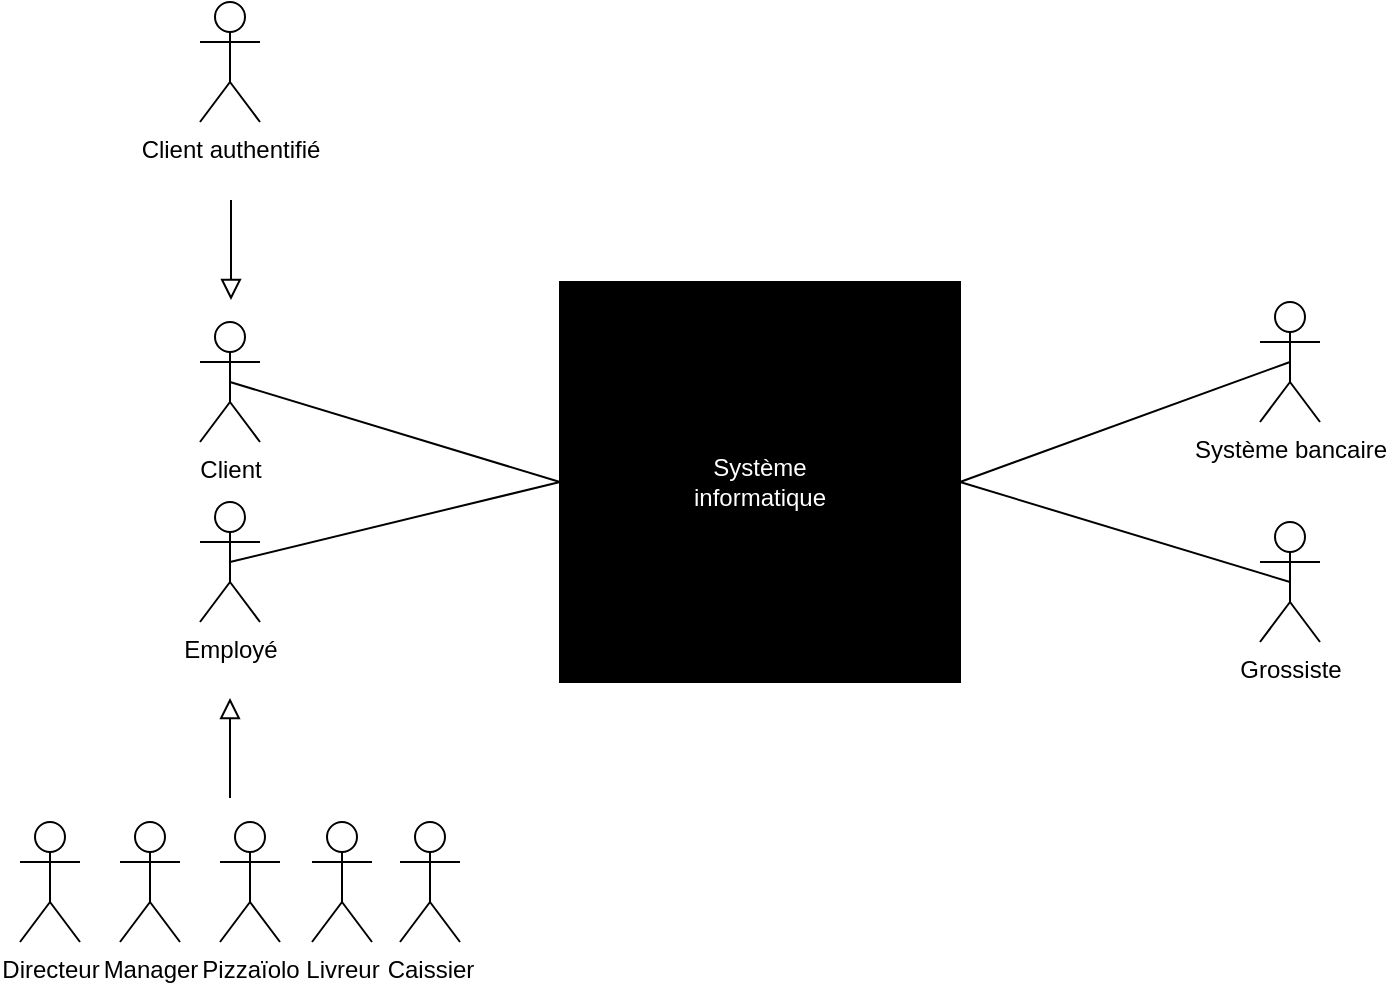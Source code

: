 <mxfile version="13.2.4" type="device"><diagram name="Page-1" id="b5b7bab2-c9e2-2cf4-8b2a-24fd1a2a6d21"><mxGraphModel dx="1086" dy="807" grid="1" gridSize="10" guides="1" tooltips="1" connect="1" arrows="1" fold="1" page="1" pageScale="1" pageWidth="827" pageHeight="1169" background="#ffffff" math="0" shadow="0"><root><mxCell id="0"/><mxCell id="1" parent="0"/><mxCell id="Otxz6D7rKy2I2gOCY_dr-1" value="" style="whiteSpace=wrap;html=1;aspect=fixed;fillColor=#000000;" vertex="1" parent="1"><mxGeometry x="320" y="360" width="200" height="200" as="geometry"/></mxCell><mxCell id="Otxz6D7rKy2I2gOCY_dr-2" value="Système informatique" style="text;html=1;align=center;verticalAlign=middle;whiteSpace=wrap;rounded=0;fontColor=#FFFFFF;" vertex="1" parent="1"><mxGeometry x="390" y="450" width="60" height="20" as="geometry"/></mxCell><mxCell id="Otxz6D7rKy2I2gOCY_dr-3" value="&lt;font color=&quot;#000000&quot;&gt;Client authentifié&lt;/font&gt;" style="shape=umlActor;verticalLabelPosition=bottom;labelBackgroundColor=#ffffff;verticalAlign=top;html=1;outlineConnect=0;fillColor=#FFFFFF;fontColor=#FFFFFF;" vertex="1" parent="1"><mxGeometry x="140" y="220" width="30" height="60" as="geometry"/></mxCell><mxCell id="Otxz6D7rKy2I2gOCY_dr-8" value="&lt;font color=&quot;#000000&quot;&gt;Livreur&lt;/font&gt;" style="shape=umlActor;verticalLabelPosition=bottom;labelBackgroundColor=#ffffff;verticalAlign=top;html=1;outlineConnect=0;fillColor=#FFFFFF;fontColor=#FFFFFF;" vertex="1" parent="1"><mxGeometry x="196" y="630" width="30" height="60" as="geometry"/></mxCell><mxCell id="Otxz6D7rKy2I2gOCY_dr-9" value="&lt;font color=&quot;#000000&quot;&gt;Pizzaïolo&lt;/font&gt;" style="shape=umlActor;verticalLabelPosition=bottom;labelBackgroundColor=#ffffff;verticalAlign=top;html=1;outlineConnect=0;fillColor=#FFFFFF;fontColor=#FFFFFF;" vertex="1" parent="1"><mxGeometry x="150" y="630" width="30" height="60" as="geometry"/></mxCell><mxCell id="Otxz6D7rKy2I2gOCY_dr-10" value="&lt;span style=&quot;&quot;&gt;Manager&lt;/span&gt;" style="shape=umlActor;verticalLabelPosition=bottom;labelBackgroundColor=#FFFFFF;verticalAlign=top;html=1;outlineConnect=0;fillColor=#FFFFFF;fontColor=#000000;" vertex="1" parent="1"><mxGeometry x="100" y="630" width="30" height="60" as="geometry"/></mxCell><mxCell id="Otxz6D7rKy2I2gOCY_dr-11" value="&lt;font color=&quot;#000000&quot;&gt;Directeur&lt;/font&gt;" style="shape=umlActor;verticalLabelPosition=bottom;labelBackgroundColor=#ffffff;verticalAlign=top;html=1;outlineConnect=0;fillColor=#FFFFFF;fontColor=#FFFFFF;" vertex="1" parent="1"><mxGeometry x="50" y="630" width="30" height="60" as="geometry"/></mxCell><mxCell id="Otxz6D7rKy2I2gOCY_dr-12" value="&lt;font color=&quot;#000000&quot;&gt;Client&lt;/font&gt;" style="shape=umlActor;verticalLabelPosition=bottom;labelBackgroundColor=#ffffff;verticalAlign=top;html=1;outlineConnect=0;fillColor=#FFFFFF;fontColor=#FFFFFF;" vertex="1" parent="1"><mxGeometry x="140" y="380" width="30" height="60" as="geometry"/></mxCell><mxCell id="Otxz6D7rKy2I2gOCY_dr-20" value="&lt;font color=&quot;#000000&quot;&gt;Caissier&lt;/font&gt;" style="shape=umlActor;verticalLabelPosition=bottom;labelBackgroundColor=#ffffff;verticalAlign=top;html=1;outlineConnect=0;fillColor=#FFFFFF;fontColor=#FFFFFF;" vertex="1" parent="1"><mxGeometry x="240" y="630" width="30" height="60" as="geometry"/></mxCell><mxCell id="Otxz6D7rKy2I2gOCY_dr-28" style="rounded=0;orthogonalLoop=1;jettySize=auto;html=1;exitX=0.5;exitY=0.5;exitDx=0;exitDy=0;exitPerimeter=0;entryX=0;entryY=0.5;entryDx=0;entryDy=0;endArrow=none;endFill=0;endSize=8;fontColor=#000000;" edge="1" parent="1" source="Otxz6D7rKy2I2gOCY_dr-22" target="Otxz6D7rKy2I2gOCY_dr-1"><mxGeometry relative="1" as="geometry"/></mxCell><mxCell id="Otxz6D7rKy2I2gOCY_dr-22" value="&lt;font color=&quot;#000000&quot;&gt;Employé&lt;/font&gt;" style="shape=umlActor;verticalLabelPosition=bottom;labelBackgroundColor=#ffffff;verticalAlign=top;html=1;outlineConnect=0;fillColor=#FFFFFF;fontColor=#FFFFFF;" vertex="1" parent="1"><mxGeometry x="140" y="470" width="30" height="60" as="geometry"/></mxCell><mxCell id="Otxz6D7rKy2I2gOCY_dr-25" value="" style="endArrow=block;html=1;fontColor=#000000;endFill=0;endSize=8;" edge="1" parent="1"><mxGeometry width="50" height="50" relative="1" as="geometry"><mxPoint x="155" y="618" as="sourcePoint"/><mxPoint x="155" y="568" as="targetPoint"/></mxGeometry></mxCell><mxCell id="Otxz6D7rKy2I2gOCY_dr-26" value="" style="endArrow=block;html=1;fontColor=#000000;endFill=0;endSize=8;" edge="1" parent="1"><mxGeometry width="50" height="50" relative="1" as="geometry"><mxPoint x="155.5" y="319" as="sourcePoint"/><mxPoint x="155.5" y="369" as="targetPoint"/></mxGeometry></mxCell><mxCell id="Otxz6D7rKy2I2gOCY_dr-27" value="" style="endArrow=none;html=1;fontColor=#000000;exitX=0.5;exitY=0.5;exitDx=0;exitDy=0;exitPerimeter=0;entryX=0;entryY=0.5;entryDx=0;entryDy=0;" edge="1" parent="1" source="Otxz6D7rKy2I2gOCY_dr-12" target="Otxz6D7rKy2I2gOCY_dr-1"><mxGeometry width="50" height="50" relative="1" as="geometry"><mxPoint x="360" y="540" as="sourcePoint"/><mxPoint x="410" y="490" as="targetPoint"/></mxGeometry></mxCell><mxCell id="Otxz6D7rKy2I2gOCY_dr-38" style="edgeStyle=none;rounded=0;orthogonalLoop=1;jettySize=auto;html=1;exitX=0.5;exitY=0.5;exitDx=0;exitDy=0;exitPerimeter=0;entryX=1;entryY=0.5;entryDx=0;entryDy=0;endArrow=none;endFill=0;endSize=8;fontColor=#000000;" edge="1" parent="1" source="Otxz6D7rKy2I2gOCY_dr-32" target="Otxz6D7rKy2I2gOCY_dr-1"><mxGeometry relative="1" as="geometry"/></mxCell><mxCell id="Otxz6D7rKy2I2gOCY_dr-32" value="&lt;font color=&quot;#000000&quot;&gt;Grossiste&lt;br&gt;&lt;/font&gt;" style="shape=umlActor;verticalLabelPosition=bottom;labelBackgroundColor=#ffffff;verticalAlign=top;html=1;outlineConnect=0;fillColor=#FFFFFF;fontColor=#FFFFFF;" vertex="1" parent="1"><mxGeometry x="670" y="480" width="30" height="60" as="geometry"/></mxCell><mxCell id="Otxz6D7rKy2I2gOCY_dr-39" style="edgeStyle=none;rounded=0;orthogonalLoop=1;jettySize=auto;html=1;exitX=0.5;exitY=0.5;exitDx=0;exitDy=0;exitPerimeter=0;endArrow=none;endFill=0;endSize=8;fontColor=#000000;" edge="1" parent="1" source="Otxz6D7rKy2I2gOCY_dr-36"><mxGeometry relative="1" as="geometry"><mxPoint x="520" y="460" as="targetPoint"/></mxGeometry></mxCell><mxCell id="Otxz6D7rKy2I2gOCY_dr-36" value="&lt;font color=&quot;#000000&quot;&gt;Système bancaire&lt;/font&gt;" style="shape=umlActor;verticalLabelPosition=bottom;labelBackgroundColor=#ffffff;verticalAlign=top;html=1;outlineConnect=0;fillColor=#FFFFFF;fontColor=#FFFFFF;" vertex="1" parent="1"><mxGeometry x="670" y="370" width="30" height="60" as="geometry"/></mxCell></root></mxGraphModel></diagram></mxfile>